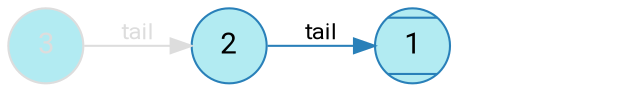 digraph {
    bgcolor=transparent
    splines=false
    rankdir=LR

    // Default theme: disabled
    node[shape="circle" style="rounded,filled" color="#dddddd" fillcolor="#b2ebf2" fontcolor="#dddddd" fontname="Segoe UI,Roboto,Helvetica,Arial,sans-serif"]
    edge [color="#dddddd" fontcolor="#dddddd" fontname="Segoe UI,Roboto,Helvetica,Arial,sans-serif" fontsize=11]

    s3[label=3]
    s2[label=2 color="#2980B9" fillcolor="#b2ebf2" fontcolor="#000000"]
    s1[label=1 shape=Mcircle color="#2980B9" fillcolor="#b2ebf2" fontcolor="#000000"]
    nil[label=0 fillcolor="#ffffff" style=invis]

    s3 -> s2[label=tail]
    s2 -> s1[label=tail color="#2980B9" fontcolor="#000000"]
    s1 -> nil[label=tail style=invis]
}
